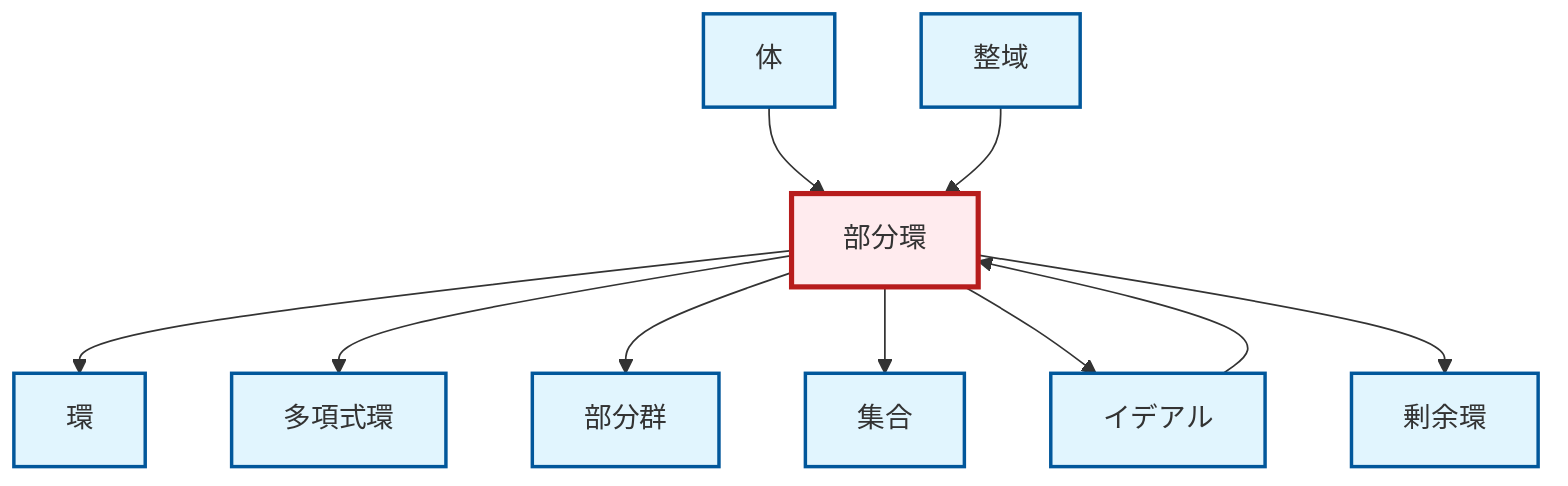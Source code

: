 graph TD
    classDef definition fill:#e1f5fe,stroke:#01579b,stroke-width:2px
    classDef theorem fill:#f3e5f5,stroke:#4a148c,stroke-width:2px
    classDef axiom fill:#fff3e0,stroke:#e65100,stroke-width:2px
    classDef example fill:#e8f5e9,stroke:#1b5e20,stroke-width:2px
    classDef current fill:#ffebee,stroke:#b71c1c,stroke-width:3px
    def-subring["部分環"]:::definition
    def-quotient-ring["剰余環"]:::definition
    def-subgroup["部分群"]:::definition
    def-ideal["イデアル"]:::definition
    def-integral-domain["整域"]:::definition
    def-set["集合"]:::definition
    def-field["体"]:::definition
    def-polynomial-ring["多項式環"]:::definition
    def-ring["環"]:::definition
    def-subring --> def-ring
    def-subring --> def-polynomial-ring
    def-ideal --> def-subring
    def-subring --> def-subgroup
    def-field --> def-subring
    def-subring --> def-set
    def-integral-domain --> def-subring
    def-subring --> def-ideal
    def-subring --> def-quotient-ring
    class def-subring current